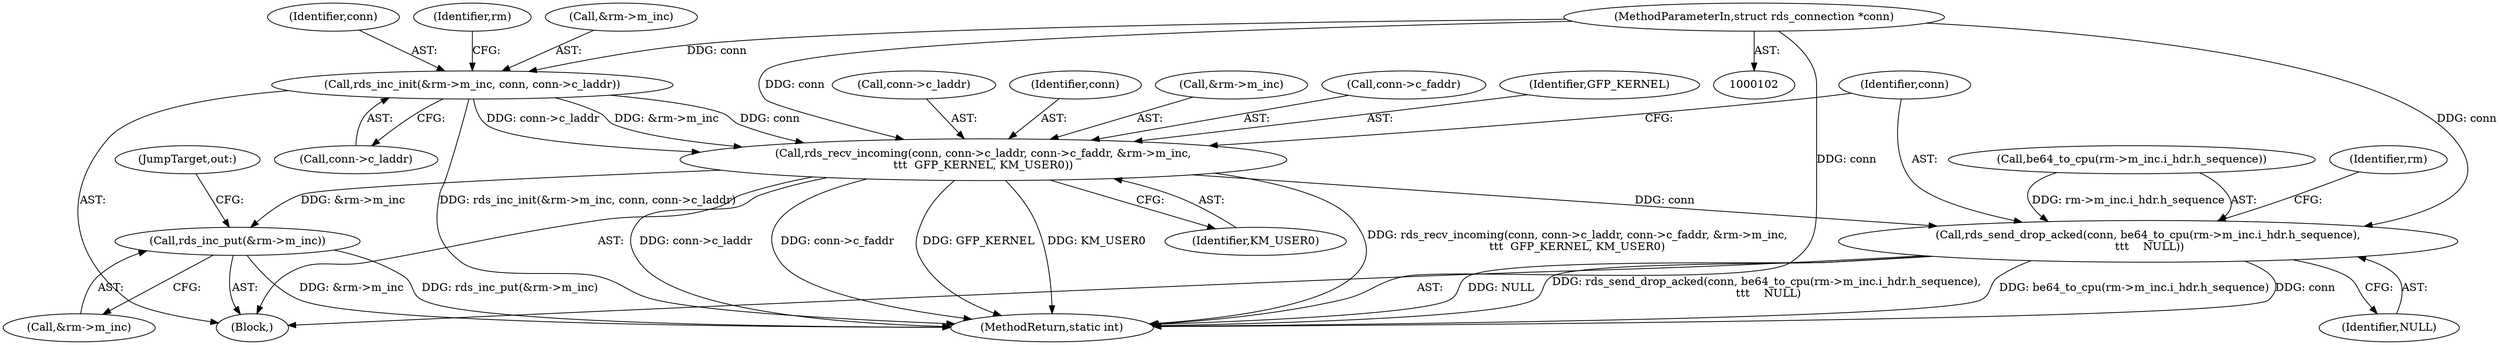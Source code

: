 digraph "0_linux_6094628bfd94323fc1cea05ec2c6affd98c18f7f_0@API" {
"1000183" [label="(Call,rds_recv_incoming(conn, conn->c_laddr, conn->c_faddr, &rm->m_inc,\n\t\t\t  GFP_KERNEL, KM_USER0))"];
"1000172" [label="(Call,rds_inc_init(&rm->m_inc, conn, conn->c_laddr))"];
"1000103" [label="(MethodParameterIn,struct rds_connection *conn)"];
"1000197" [label="(Call,rds_send_drop_acked(conn, be64_to_cpu(rm->m_inc.i_hdr.h_sequence),\n \t\t\t    NULL))"];
"1000208" [label="(Call,rds_inc_put(&rm->m_inc))"];
"1000108" [label="(Block,)"];
"1000208" [label="(Call,rds_inc_put(&rm->m_inc))"];
"1000185" [label="(Call,conn->c_laddr)"];
"1000178" [label="(Call,conn->c_laddr)"];
"1000184" [label="(Identifier,conn)"];
"1000197" [label="(Call,rds_send_drop_acked(conn, be64_to_cpu(rm->m_inc.i_hdr.h_sequence),\n \t\t\t    NULL))"];
"1000191" [label="(Call,&rm->m_inc)"];
"1000213" [label="(JumpTarget,out:)"];
"1000188" [label="(Call,conn->c_faddr)"];
"1000183" [label="(Call,rds_recv_incoming(conn, conn->c_laddr, conn->c_faddr, &rm->m_inc,\n\t\t\t  GFP_KERNEL, KM_USER0))"];
"1000207" [label="(Identifier,NULL)"];
"1000216" [label="(MethodReturn,static int)"];
"1000199" [label="(Call,be64_to_cpu(rm->m_inc.i_hdr.h_sequence))"];
"1000172" [label="(Call,rds_inc_init(&rm->m_inc, conn, conn->c_laddr))"];
"1000209" [label="(Call,&rm->m_inc)"];
"1000211" [label="(Identifier,rm)"];
"1000196" [label="(Identifier,KM_USER0)"];
"1000173" [label="(Call,&rm->m_inc)"];
"1000103" [label="(MethodParameterIn,struct rds_connection *conn)"];
"1000177" [label="(Identifier,conn)"];
"1000195" [label="(Identifier,GFP_KERNEL)"];
"1000198" [label="(Identifier,conn)"];
"1000182" [label="(Identifier,rm)"];
"1000183" -> "1000108"  [label="AST: "];
"1000183" -> "1000196"  [label="CFG: "];
"1000184" -> "1000183"  [label="AST: "];
"1000185" -> "1000183"  [label="AST: "];
"1000188" -> "1000183"  [label="AST: "];
"1000191" -> "1000183"  [label="AST: "];
"1000195" -> "1000183"  [label="AST: "];
"1000196" -> "1000183"  [label="AST: "];
"1000198" -> "1000183"  [label="CFG: "];
"1000183" -> "1000216"  [label="DDG: conn->c_laddr"];
"1000183" -> "1000216"  [label="DDG: conn->c_faddr"];
"1000183" -> "1000216"  [label="DDG: GFP_KERNEL"];
"1000183" -> "1000216"  [label="DDG: KM_USER0"];
"1000183" -> "1000216"  [label="DDG: rds_recv_incoming(conn, conn->c_laddr, conn->c_faddr, &rm->m_inc,\n\t\t\t  GFP_KERNEL, KM_USER0)"];
"1000172" -> "1000183"  [label="DDG: conn"];
"1000172" -> "1000183"  [label="DDG: conn->c_laddr"];
"1000172" -> "1000183"  [label="DDG: &rm->m_inc"];
"1000103" -> "1000183"  [label="DDG: conn"];
"1000183" -> "1000197"  [label="DDG: conn"];
"1000183" -> "1000208"  [label="DDG: &rm->m_inc"];
"1000172" -> "1000108"  [label="AST: "];
"1000172" -> "1000178"  [label="CFG: "];
"1000173" -> "1000172"  [label="AST: "];
"1000177" -> "1000172"  [label="AST: "];
"1000178" -> "1000172"  [label="AST: "];
"1000182" -> "1000172"  [label="CFG: "];
"1000172" -> "1000216"  [label="DDG: rds_inc_init(&rm->m_inc, conn, conn->c_laddr)"];
"1000103" -> "1000172"  [label="DDG: conn"];
"1000103" -> "1000102"  [label="AST: "];
"1000103" -> "1000216"  [label="DDG: conn"];
"1000103" -> "1000197"  [label="DDG: conn"];
"1000197" -> "1000108"  [label="AST: "];
"1000197" -> "1000207"  [label="CFG: "];
"1000198" -> "1000197"  [label="AST: "];
"1000199" -> "1000197"  [label="AST: "];
"1000207" -> "1000197"  [label="AST: "];
"1000211" -> "1000197"  [label="CFG: "];
"1000197" -> "1000216"  [label="DDG: NULL"];
"1000197" -> "1000216"  [label="DDG: rds_send_drop_acked(conn, be64_to_cpu(rm->m_inc.i_hdr.h_sequence),\n \t\t\t    NULL)"];
"1000197" -> "1000216"  [label="DDG: be64_to_cpu(rm->m_inc.i_hdr.h_sequence)"];
"1000197" -> "1000216"  [label="DDG: conn"];
"1000199" -> "1000197"  [label="DDG: rm->m_inc.i_hdr.h_sequence"];
"1000208" -> "1000108"  [label="AST: "];
"1000208" -> "1000209"  [label="CFG: "];
"1000209" -> "1000208"  [label="AST: "];
"1000213" -> "1000208"  [label="CFG: "];
"1000208" -> "1000216"  [label="DDG: &rm->m_inc"];
"1000208" -> "1000216"  [label="DDG: rds_inc_put(&rm->m_inc)"];
}
